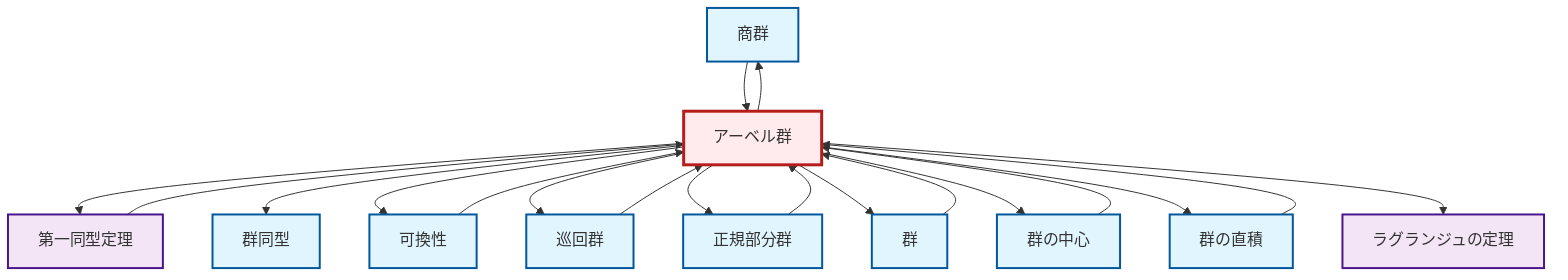 graph TD
    classDef definition fill:#e1f5fe,stroke:#01579b,stroke-width:2px
    classDef theorem fill:#f3e5f5,stroke:#4a148c,stroke-width:2px
    classDef axiom fill:#fff3e0,stroke:#e65100,stroke-width:2px
    classDef example fill:#e8f5e9,stroke:#1b5e20,stroke-width:2px
    classDef current fill:#ffebee,stroke:#b71c1c,stroke-width:3px
    def-quotient-group["商群"]:::definition
    def-commutativity["可換性"]:::definition
    def-cyclic-group["巡回群"]:::definition
    def-group["群"]:::definition
    def-center-of-group["群の中心"]:::definition
    def-direct-product["群の直積"]:::definition
    thm-first-isomorphism["第一同型定理"]:::theorem
    thm-lagrange["ラグランジュの定理"]:::theorem
    def-normal-subgroup["正規部分群"]:::definition
    def-isomorphism["群同型"]:::definition
    def-abelian-group["アーベル群"]:::definition
    def-quotient-group --> def-abelian-group
    def-abelian-group --> thm-first-isomorphism
    def-commutativity --> def-abelian-group
    def-abelian-group --> def-isomorphism
    def-cyclic-group --> def-abelian-group
    def-abelian-group --> def-quotient-group
    def-abelian-group --> def-commutativity
    def-center-of-group --> def-abelian-group
    def-group --> def-abelian-group
    def-abelian-group --> def-cyclic-group
    def-normal-subgroup --> def-abelian-group
    thm-first-isomorphism --> def-abelian-group
    def-direct-product --> def-abelian-group
    def-abelian-group --> def-normal-subgroup
    def-abelian-group --> def-group
    def-abelian-group --> def-center-of-group
    def-abelian-group --> def-direct-product
    def-abelian-group --> thm-lagrange
    class def-abelian-group current